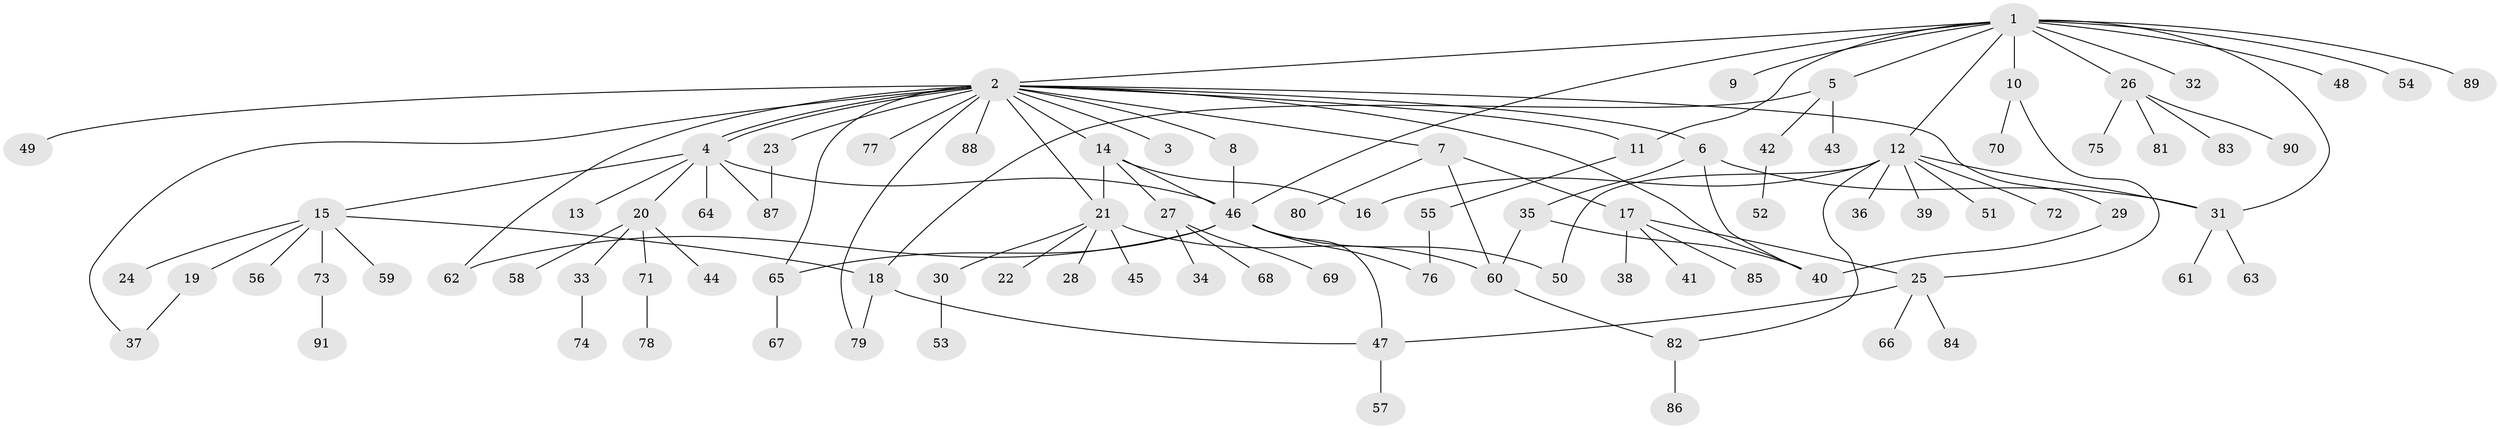 // Generated by graph-tools (version 1.1) at 2025/49/03/09/25 03:49:51]
// undirected, 91 vertices, 116 edges
graph export_dot {
graph [start="1"]
  node [color=gray90,style=filled];
  1;
  2;
  3;
  4;
  5;
  6;
  7;
  8;
  9;
  10;
  11;
  12;
  13;
  14;
  15;
  16;
  17;
  18;
  19;
  20;
  21;
  22;
  23;
  24;
  25;
  26;
  27;
  28;
  29;
  30;
  31;
  32;
  33;
  34;
  35;
  36;
  37;
  38;
  39;
  40;
  41;
  42;
  43;
  44;
  45;
  46;
  47;
  48;
  49;
  50;
  51;
  52;
  53;
  54;
  55;
  56;
  57;
  58;
  59;
  60;
  61;
  62;
  63;
  64;
  65;
  66;
  67;
  68;
  69;
  70;
  71;
  72;
  73;
  74;
  75;
  76;
  77;
  78;
  79;
  80;
  81;
  82;
  83;
  84;
  85;
  86;
  87;
  88;
  89;
  90;
  91;
  1 -- 2;
  1 -- 5;
  1 -- 9;
  1 -- 10;
  1 -- 11;
  1 -- 12;
  1 -- 26;
  1 -- 31;
  1 -- 32;
  1 -- 46;
  1 -- 48;
  1 -- 54;
  1 -- 89;
  2 -- 3;
  2 -- 4;
  2 -- 4;
  2 -- 6;
  2 -- 7;
  2 -- 8;
  2 -- 11;
  2 -- 14;
  2 -- 21;
  2 -- 23;
  2 -- 29;
  2 -- 37;
  2 -- 40;
  2 -- 49;
  2 -- 62;
  2 -- 65;
  2 -- 77;
  2 -- 79;
  2 -- 88;
  4 -- 13;
  4 -- 15;
  4 -- 20;
  4 -- 46;
  4 -- 64;
  4 -- 87;
  5 -- 18;
  5 -- 42;
  5 -- 43;
  6 -- 31;
  6 -- 35;
  6 -- 40;
  7 -- 17;
  7 -- 60;
  7 -- 80;
  8 -- 46;
  10 -- 25;
  10 -- 70;
  11 -- 55;
  12 -- 16;
  12 -- 31;
  12 -- 36;
  12 -- 39;
  12 -- 50;
  12 -- 51;
  12 -- 72;
  12 -- 82;
  14 -- 16;
  14 -- 21;
  14 -- 27;
  14 -- 46;
  15 -- 18;
  15 -- 19;
  15 -- 24;
  15 -- 56;
  15 -- 59;
  15 -- 73;
  17 -- 25;
  17 -- 38;
  17 -- 41;
  17 -- 85;
  18 -- 47;
  18 -- 79;
  19 -- 37;
  20 -- 33;
  20 -- 44;
  20 -- 58;
  20 -- 71;
  21 -- 22;
  21 -- 28;
  21 -- 30;
  21 -- 45;
  21 -- 60;
  23 -- 87;
  25 -- 47;
  25 -- 66;
  25 -- 84;
  26 -- 75;
  26 -- 81;
  26 -- 83;
  26 -- 90;
  27 -- 34;
  27 -- 68;
  27 -- 69;
  29 -- 40;
  30 -- 53;
  31 -- 61;
  31 -- 63;
  33 -- 74;
  35 -- 40;
  35 -- 60;
  42 -- 52;
  46 -- 47;
  46 -- 50;
  46 -- 62;
  46 -- 65;
  46 -- 76;
  47 -- 57;
  55 -- 76;
  60 -- 82;
  65 -- 67;
  71 -- 78;
  73 -- 91;
  82 -- 86;
}
